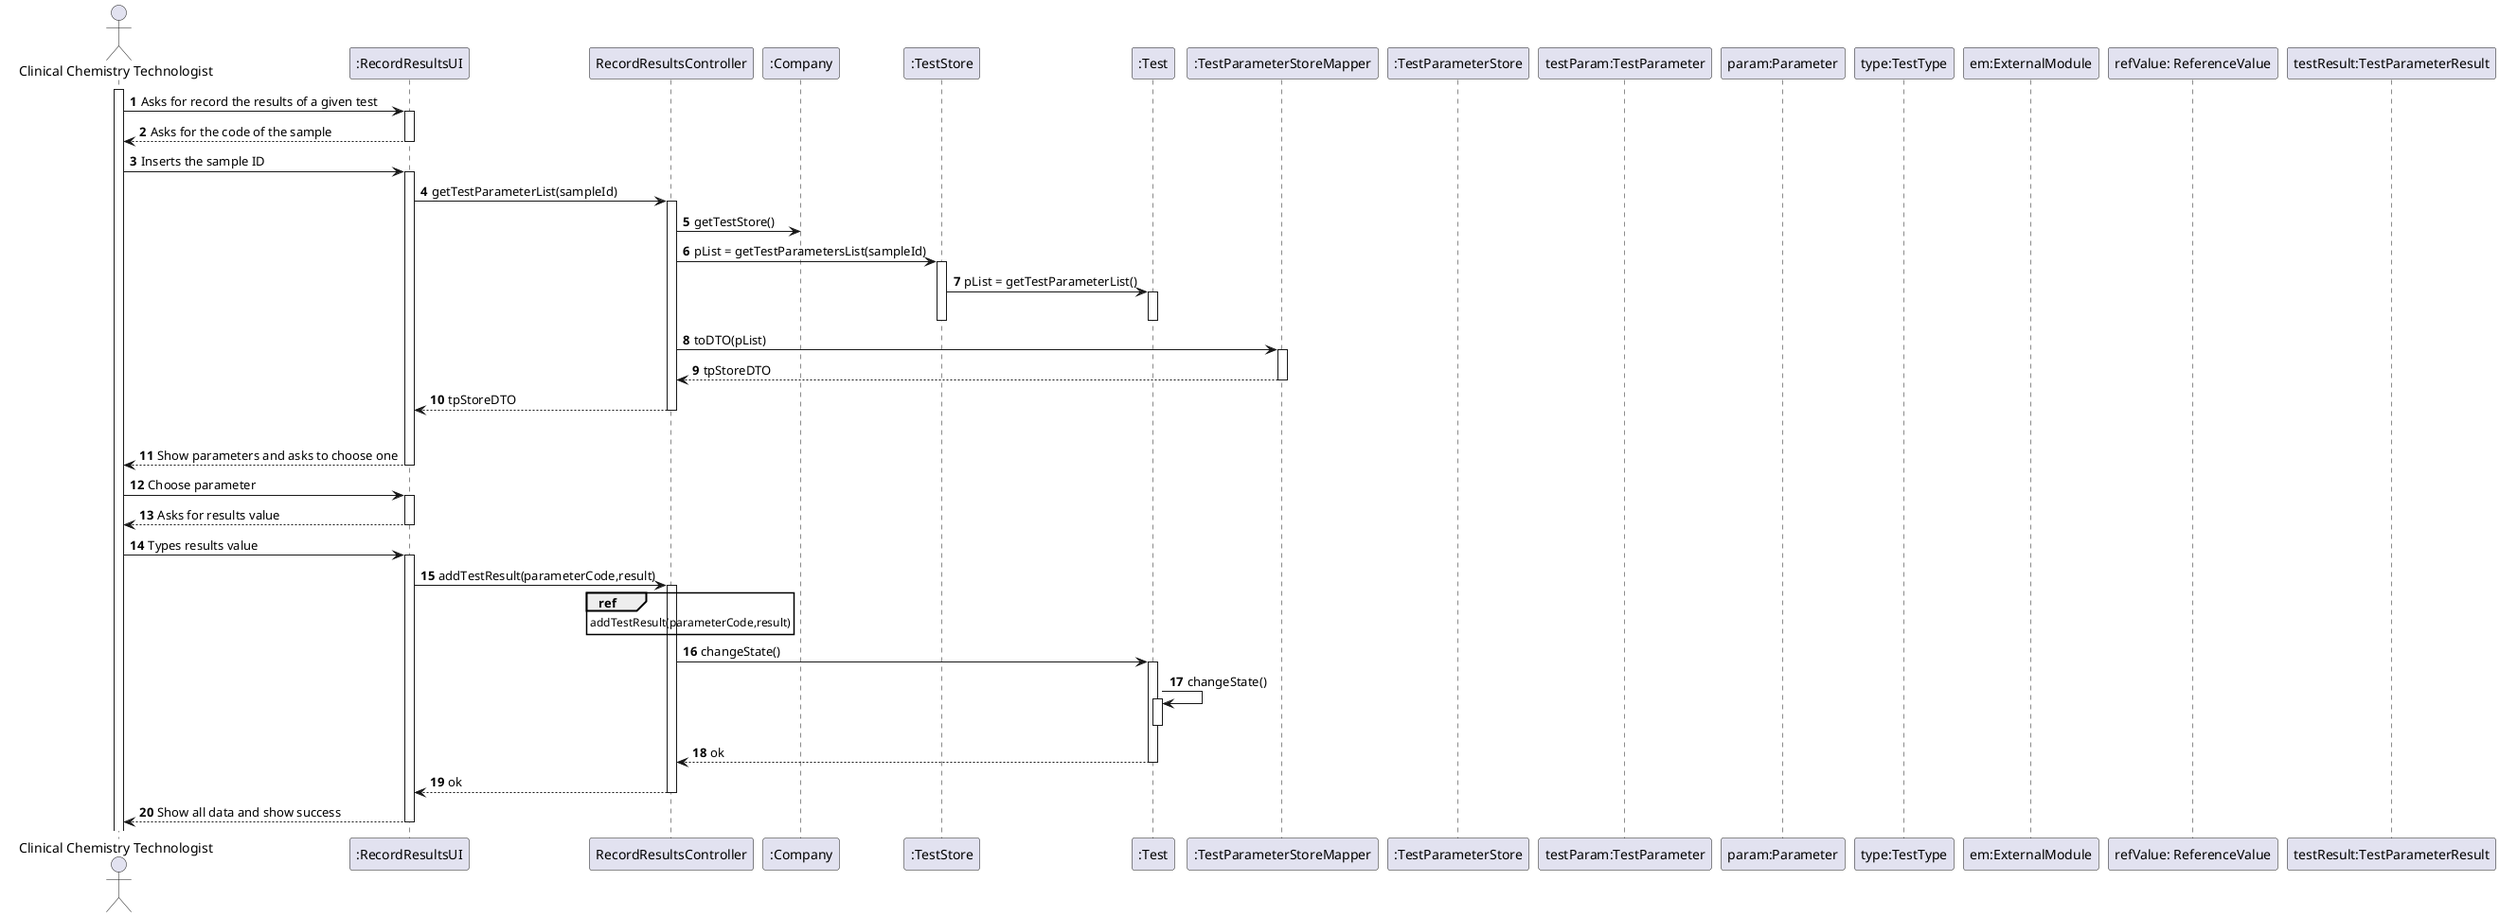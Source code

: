 @startuml
autonumber
actor "Clinical Chemistry Technologist" as cct
participant ":RecordResultsUI" as UI
participant "RecordResultsController" as ctrl
participant ":Company" as Comp
participant ":TestStore" as tStore
participant ":Test" as Test
participant ":TestParameterStoreMapper" as tpStoreMapper
participant ":TestParameterStore" as tpStore
participant "testParam:TestParameter" as TestPa
participant "param:Parameter" as Param
participant "type:TestType" as TestTy
participant "em:ExternalModule" as ExMod
participant "refValue: ReferenceValue" as RefVal
participant "testResult:TestParameterResult" as TestParamRes


activate cct
cct -> UI: Asks for record the results of a given test
activate UI
UI --> cct: Asks for the code of the sample
deactivate UI
cct -> UI: Inserts the sample ID
activate UI
UI -> ctrl: getTestParameterList(sampleId)
      activate ctrl
      ctrl -> Comp: getTestStore()
      ctrl -> tStore: pList = getTestParametersList(sampleId)
      activate tStore
      tStore -> Test: pList = getTestParameterList()
      activate Test
      deactivate
      deactivate tStore

      ctrl -> tpStoreMapper: toDTO(pList)
      activate tpStoreMapper

      tpStoreMapper --> ctrl: tpStoreDTO
      deactivate tpStoreMapper
      return tpStoreDTO
      deactivate ctrl
      deactivate tStore
loop for all the parameters
    UI --> cct: Show parameters and asks to choose one
    deactivate UI
    cct -> UI: Choose parameter
    activate UI
    UI --> cct: Asks for results value
    deactivate UI
    cct -> UI: Types results value
    activate UI

    UI -> ctrl: addTestResult(parameterCode,result)
    activate ctrl
   ref over ctrl: addTestResult(parameterCode,result)
ctrl -> Test: changeState()
activate Test
Test -> Test: changeState()
activate Test
deactivate

Test --> ctrl: ok
deactivate
ctrl --> UI : ok
deactivate ctrl


UI --> cct: Show all data and show success
deactivate UI




@enduml